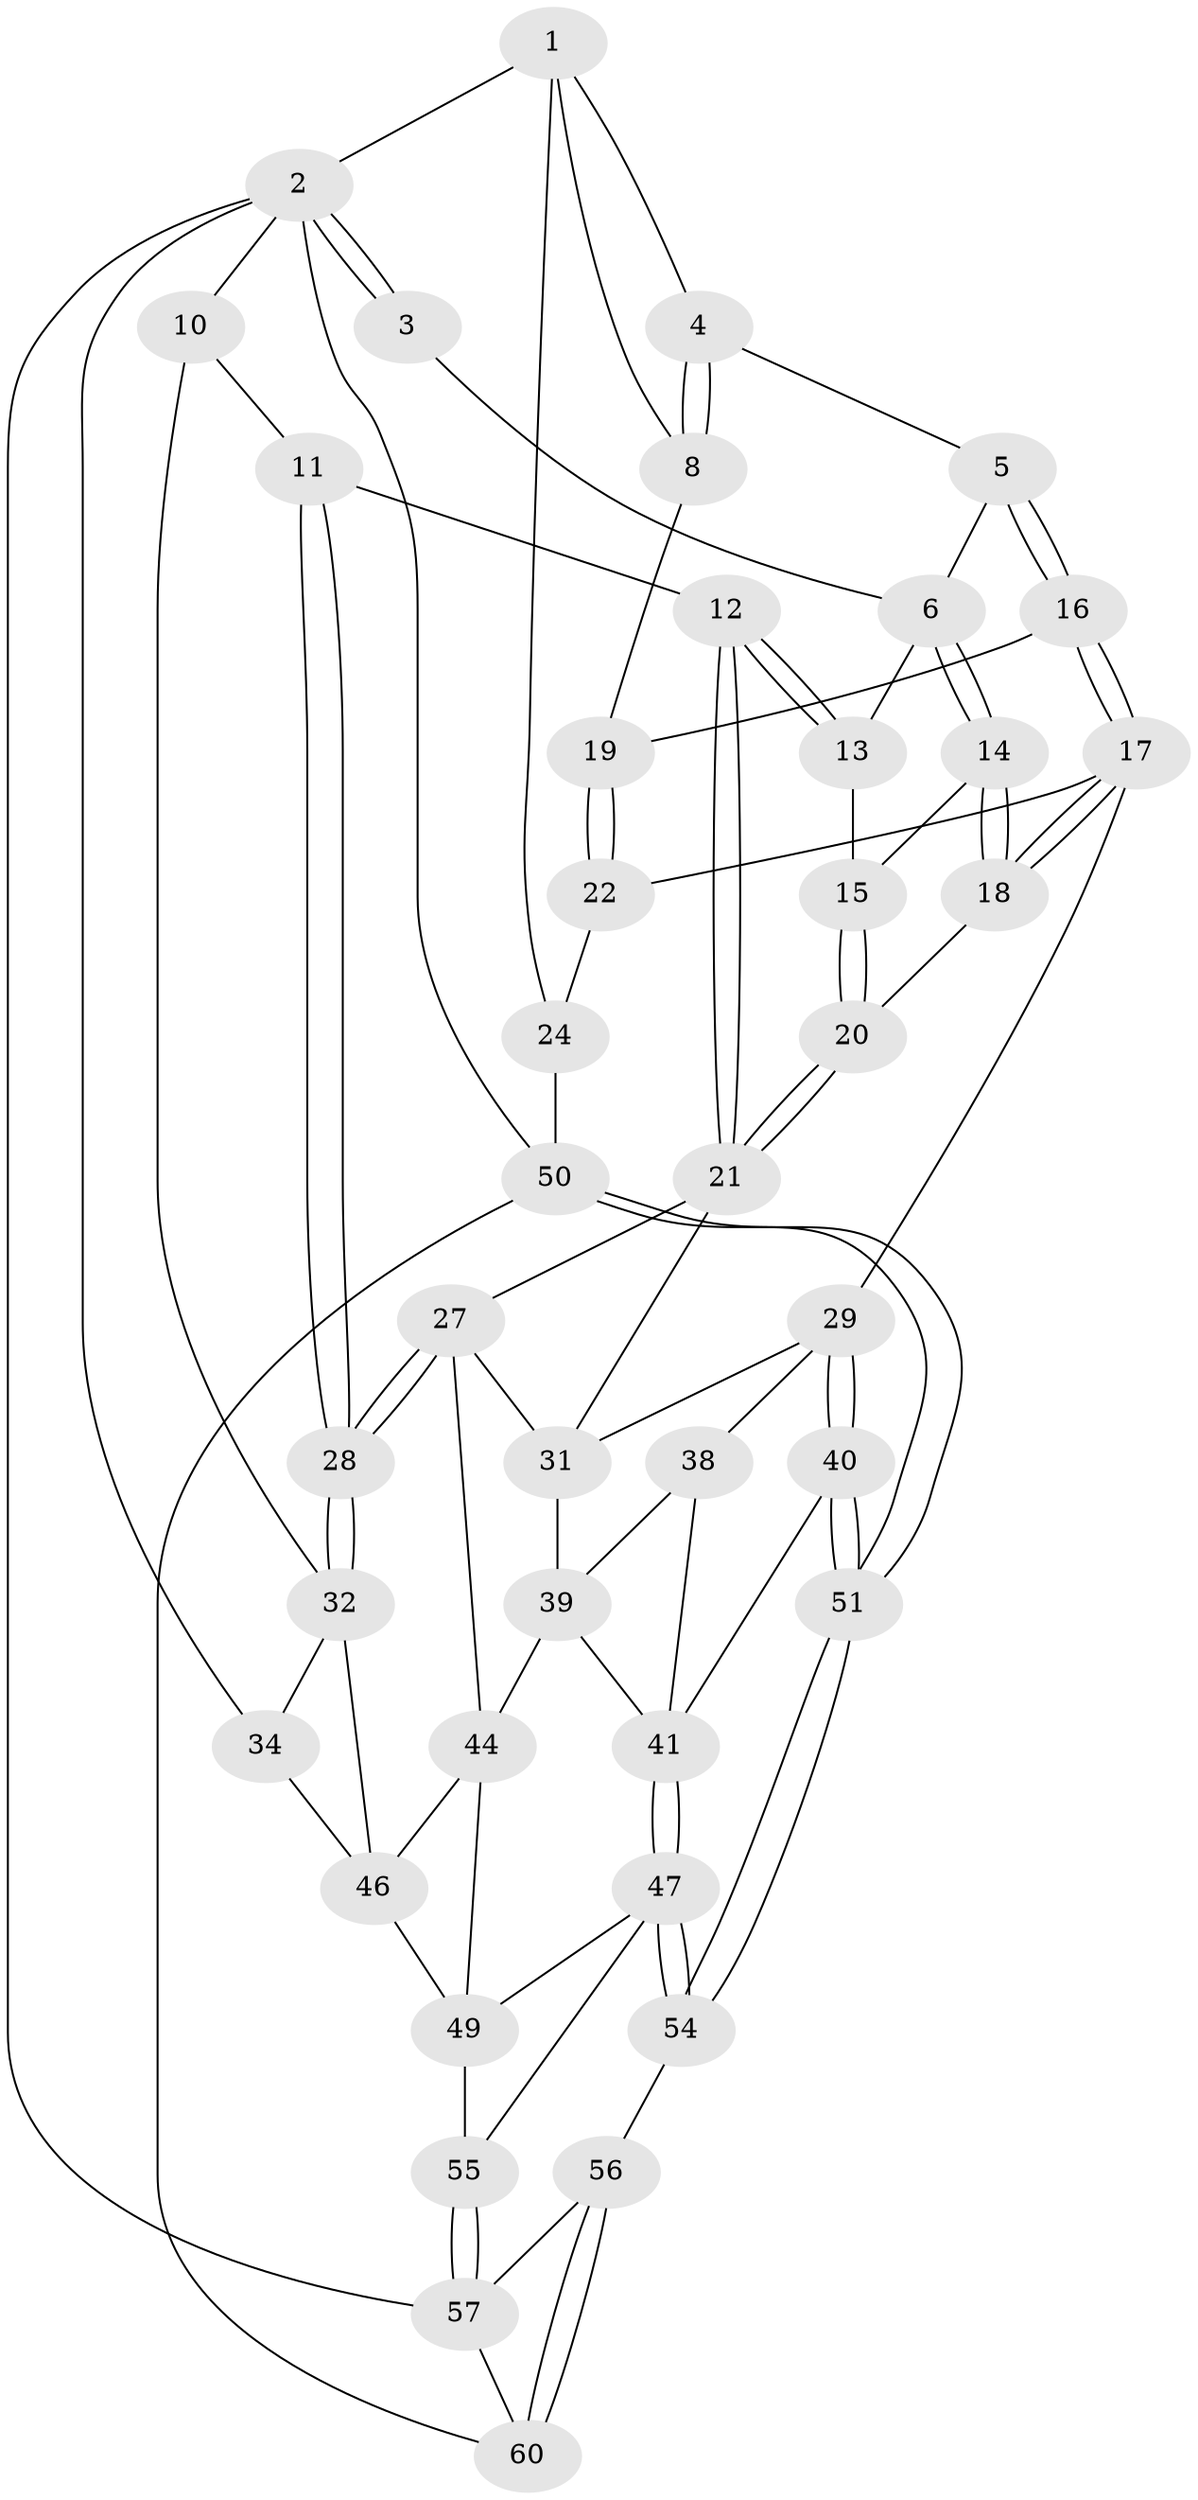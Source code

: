 // Generated by graph-tools (version 1.1) at 2025/24/03/03/25 07:24:40]
// undirected, 42 vertices, 95 edges
graph export_dot {
graph [start="1"]
  node [color=gray90,style=filled];
  1 [pos="+0.8277497957019438+0",super="+9"];
  2 [pos="+0+0",super="+35"];
  3 [pos="+0.541863939011069+0"];
  4 [pos="+0.8316247611628564+0"];
  5 [pos="+0.7155404185336944+0.1767623896577685"];
  6 [pos="+0.6680357689316416+0.17645287461495882",super="+7"];
  8 [pos="+0.9371841252617162+0.2215772837941614"];
  10 [pos="+0+0.03069159037869825"];
  11 [pos="+0.25566898334815136+0.22185135957165658"];
  12 [pos="+0.257665046424276+0.22247383275361962"];
  13 [pos="+0.3953411834639129+0.1635297373518677"];
  14 [pos="+0.6340723293150159+0.21324586203181067"];
  15 [pos="+0.433223256418021+0.1893525095649876"];
  16 [pos="+0.7957677345532118+0.23217955620895694"];
  17 [pos="+0.6096551400902572+0.4216131953147485",super="+23"];
  18 [pos="+0.5817395319146003+0.36122618173879645"];
  19 [pos="+0.8788656394589854+0.25359035368045674"];
  20 [pos="+0.5722268150067497+0.3554254434495041"];
  21 [pos="+0.31651854531264767+0.3462690181615364",super="+26"];
  22 [pos="+0.8507626458437616+0.3807148328589864"];
  24 [pos="+1+0.6866977241638434",super="+25"];
  27 [pos="+0.22775943122109393+0.5442141204633576",super="+37"];
  28 [pos="+0.12835662444722057+0.5598547266142446"];
  29 [pos="+0.6203066059455864+0.49519692979906454",super="+30"];
  31 [pos="+0.42660723812557627+0.4868331232841184",super="+36"];
  32 [pos="+0+0.6113321738821074",super="+33"];
  34 [pos="+0+0.8030014083868284"];
  38 [pos="+0.4218217335886777+0.5501941349761607"];
  39 [pos="+0.3677570063112757+0.5897196556303113",super="+43"];
  40 [pos="+0.6627809537619613+0.6368570183989178"];
  41 [pos="+0.46263356486095003+0.6988161662659496",super="+42"];
  44 [pos="+0.30214798339160015+0.639467309494949",super="+45"];
  46 [pos="+0.2345023539698954+0.7048147077951664",super="+53"];
  47 [pos="+0.4121463734317482+0.7492359913987152",super="+48"];
  49 [pos="+0.3132442290976268+0.7284071236352606",super="+52"];
  50 [pos="+0.8019151215341377+0.7648381274408335",super="+59"];
  51 [pos="+0.7750076094110669+0.7475142911437279"];
  54 [pos="+0.46959033787452265+0.8653574963542773"];
  55 [pos="+0.29407456387215225+0.9214059197643263"];
  56 [pos="+0.463042201249746+0.8966044449713372"];
  57 [pos="+0.3017191403491833+0.9418640943126293",super="+58"];
  60 [pos="+0.6491357485810929+1"];
  1 -- 2;
  1 -- 4;
  1 -- 8;
  1 -- 24;
  2 -- 3;
  2 -- 3;
  2 -- 10;
  2 -- 57;
  2 -- 34;
  2 -- 50;
  3 -- 6;
  4 -- 5;
  4 -- 8;
  4 -- 8;
  5 -- 6;
  5 -- 16;
  5 -- 16;
  6 -- 14;
  6 -- 14;
  6 -- 13;
  8 -- 19;
  10 -- 11;
  10 -- 32;
  11 -- 12;
  11 -- 28;
  11 -- 28;
  12 -- 13;
  12 -- 13;
  12 -- 21;
  12 -- 21;
  13 -- 15;
  14 -- 15;
  14 -- 18;
  14 -- 18;
  15 -- 20;
  15 -- 20;
  16 -- 17;
  16 -- 17;
  16 -- 19;
  17 -- 18;
  17 -- 18;
  17 -- 29;
  17 -- 22;
  18 -- 20;
  19 -- 22;
  19 -- 22;
  20 -- 21;
  20 -- 21;
  21 -- 27;
  21 -- 31;
  22 -- 24;
  24 -- 50 [weight=2];
  27 -- 28;
  27 -- 28;
  27 -- 44;
  27 -- 31;
  28 -- 32;
  28 -- 32;
  29 -- 40;
  29 -- 40;
  29 -- 38;
  29 -- 31;
  31 -- 39;
  32 -- 46;
  32 -- 34;
  34 -- 46;
  38 -- 39;
  38 -- 41;
  39 -- 41;
  39 -- 44;
  40 -- 41;
  40 -- 51;
  40 -- 51;
  41 -- 47;
  41 -- 47;
  44 -- 49;
  44 -- 46;
  46 -- 49;
  47 -- 54;
  47 -- 54;
  47 -- 49;
  47 -- 55;
  49 -- 55;
  50 -- 51;
  50 -- 51;
  50 -- 60;
  51 -- 54;
  51 -- 54;
  54 -- 56;
  55 -- 57;
  55 -- 57;
  56 -- 57;
  56 -- 60;
  56 -- 60;
  57 -- 60;
}
